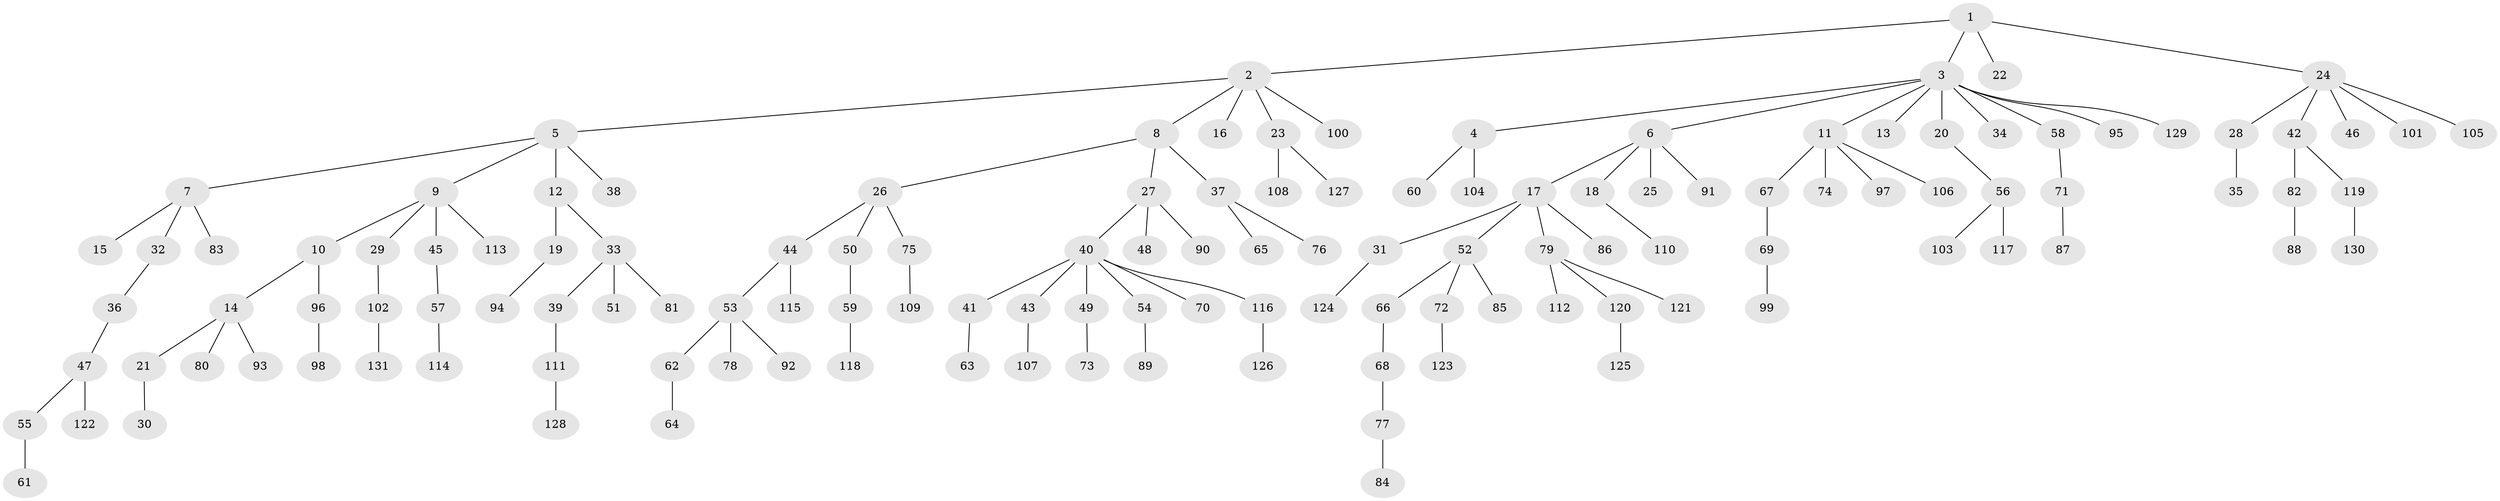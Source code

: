 // Generated by graph-tools (version 1.1) at 2025/02/03/09/25 03:02:20]
// undirected, 131 vertices, 130 edges
graph export_dot {
graph [start="1"]
  node [color=gray90,style=filled];
  1;
  2;
  3;
  4;
  5;
  6;
  7;
  8;
  9;
  10;
  11;
  12;
  13;
  14;
  15;
  16;
  17;
  18;
  19;
  20;
  21;
  22;
  23;
  24;
  25;
  26;
  27;
  28;
  29;
  30;
  31;
  32;
  33;
  34;
  35;
  36;
  37;
  38;
  39;
  40;
  41;
  42;
  43;
  44;
  45;
  46;
  47;
  48;
  49;
  50;
  51;
  52;
  53;
  54;
  55;
  56;
  57;
  58;
  59;
  60;
  61;
  62;
  63;
  64;
  65;
  66;
  67;
  68;
  69;
  70;
  71;
  72;
  73;
  74;
  75;
  76;
  77;
  78;
  79;
  80;
  81;
  82;
  83;
  84;
  85;
  86;
  87;
  88;
  89;
  90;
  91;
  92;
  93;
  94;
  95;
  96;
  97;
  98;
  99;
  100;
  101;
  102;
  103;
  104;
  105;
  106;
  107;
  108;
  109;
  110;
  111;
  112;
  113;
  114;
  115;
  116;
  117;
  118;
  119;
  120;
  121;
  122;
  123;
  124;
  125;
  126;
  127;
  128;
  129;
  130;
  131;
  1 -- 2;
  1 -- 3;
  1 -- 22;
  1 -- 24;
  2 -- 5;
  2 -- 8;
  2 -- 16;
  2 -- 23;
  2 -- 100;
  3 -- 4;
  3 -- 6;
  3 -- 11;
  3 -- 13;
  3 -- 20;
  3 -- 34;
  3 -- 58;
  3 -- 95;
  3 -- 129;
  4 -- 60;
  4 -- 104;
  5 -- 7;
  5 -- 9;
  5 -- 12;
  5 -- 38;
  6 -- 17;
  6 -- 18;
  6 -- 25;
  6 -- 91;
  7 -- 15;
  7 -- 32;
  7 -- 83;
  8 -- 26;
  8 -- 27;
  8 -- 37;
  9 -- 10;
  9 -- 29;
  9 -- 45;
  9 -- 113;
  10 -- 14;
  10 -- 96;
  11 -- 67;
  11 -- 74;
  11 -- 97;
  11 -- 106;
  12 -- 19;
  12 -- 33;
  14 -- 21;
  14 -- 80;
  14 -- 93;
  17 -- 31;
  17 -- 52;
  17 -- 79;
  17 -- 86;
  18 -- 110;
  19 -- 94;
  20 -- 56;
  21 -- 30;
  23 -- 108;
  23 -- 127;
  24 -- 28;
  24 -- 42;
  24 -- 46;
  24 -- 101;
  24 -- 105;
  26 -- 44;
  26 -- 50;
  26 -- 75;
  27 -- 40;
  27 -- 48;
  27 -- 90;
  28 -- 35;
  29 -- 102;
  31 -- 124;
  32 -- 36;
  33 -- 39;
  33 -- 51;
  33 -- 81;
  36 -- 47;
  37 -- 65;
  37 -- 76;
  39 -- 111;
  40 -- 41;
  40 -- 43;
  40 -- 49;
  40 -- 54;
  40 -- 70;
  40 -- 116;
  41 -- 63;
  42 -- 82;
  42 -- 119;
  43 -- 107;
  44 -- 53;
  44 -- 115;
  45 -- 57;
  47 -- 55;
  47 -- 122;
  49 -- 73;
  50 -- 59;
  52 -- 66;
  52 -- 72;
  52 -- 85;
  53 -- 62;
  53 -- 78;
  53 -- 92;
  54 -- 89;
  55 -- 61;
  56 -- 103;
  56 -- 117;
  57 -- 114;
  58 -- 71;
  59 -- 118;
  62 -- 64;
  66 -- 68;
  67 -- 69;
  68 -- 77;
  69 -- 99;
  71 -- 87;
  72 -- 123;
  75 -- 109;
  77 -- 84;
  79 -- 112;
  79 -- 120;
  79 -- 121;
  82 -- 88;
  96 -- 98;
  102 -- 131;
  111 -- 128;
  116 -- 126;
  119 -- 130;
  120 -- 125;
}
